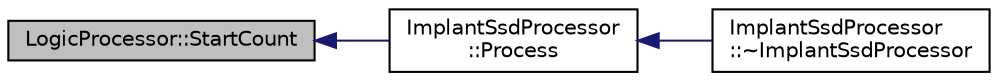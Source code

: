 digraph "LogicProcessor::StartCount"
{
  edge [fontname="Helvetica",fontsize="10",labelfontname="Helvetica",labelfontsize="10"];
  node [fontname="Helvetica",fontsize="10",shape=record];
  rankdir="LR";
  Node1 [label="LogicProcessor::StartCount",height=0.2,width=0.4,color="black", fillcolor="grey75", style="filled", fontcolor="black"];
  Node1 -> Node2 [dir="back",color="midnightblue",fontsize="10",style="solid",fontname="Helvetica"];
  Node2 [label="ImplantSsdProcessor\l::Process",height=0.2,width=0.4,color="black", fillcolor="white", style="filled",URL="$df/df5/class_implant_ssd_processor.html#a4633fc3b34a8e8915713dd8e1ba5666a"];
  Node2 -> Node3 [dir="back",color="midnightblue",fontsize="10",style="solid",fontname="Helvetica"];
  Node3 [label="ImplantSsdProcessor\l::~ImplantSsdProcessor",height=0.2,width=0.4,color="black", fillcolor="white", style="filled",URL="$df/df5/class_implant_ssd_processor.html#a057e44029967a209fc626811e2ba4412"];
}
